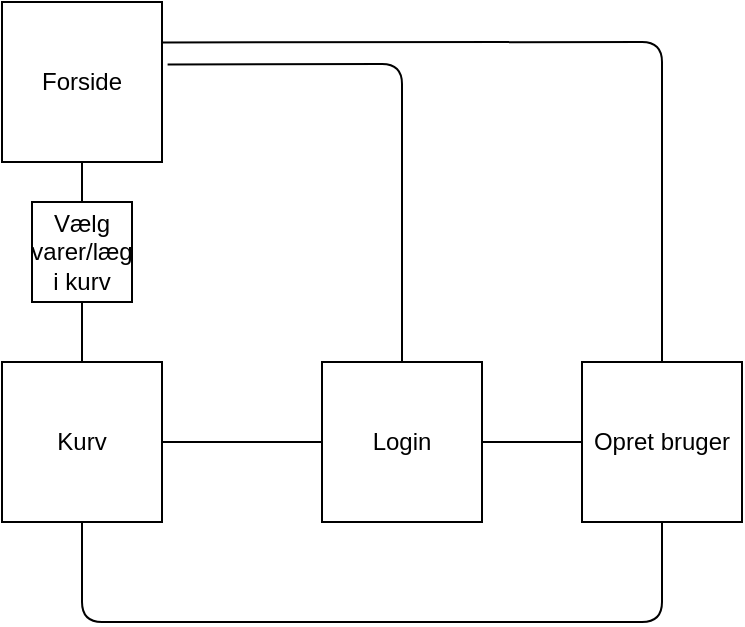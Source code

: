 <mxfile version="13.9.9" type="device"><diagram id="uw7m80_axPdObMQX4RFt" name="Side-1"><mxGraphModel dx="1038" dy="599" grid="1" gridSize="10" guides="1" tooltips="1" connect="1" arrows="1" fold="1" page="1" pageScale="1" pageWidth="827" pageHeight="1169" math="0" shadow="0"><root><mxCell id="0"/><mxCell id="1" parent="0"/><mxCell id="UpXUbFKc0_e3EX4TcMYC-1" value="Forside" style="whiteSpace=wrap;html=1;aspect=fixed;" parent="1" vertex="1"><mxGeometry x="340" y="110" width="80" height="80" as="geometry"/></mxCell><mxCell id="XJzarJuj7ngcvoN8BKkA-1" value="Login" style="whiteSpace=wrap;html=1;aspect=fixed;" parent="1" vertex="1"><mxGeometry x="500" y="290" width="80" height="80" as="geometry"/></mxCell><mxCell id="XJzarJuj7ngcvoN8BKkA-4" value="Kurv" style="whiteSpace=wrap;html=1;aspect=fixed;" parent="1" vertex="1"><mxGeometry x="340" y="290" width="80" height="80" as="geometry"/></mxCell><mxCell id="XJzarJuj7ngcvoN8BKkA-6" value="Opret bruger" style="whiteSpace=wrap;html=1;aspect=fixed;" parent="1" vertex="1"><mxGeometry x="630" y="290" width="80" height="80" as="geometry"/></mxCell><mxCell id="XJzarJuj7ngcvoN8BKkA-17" value="" style="endArrow=none;html=1;entryX=1.035;entryY=0.39;entryDx=0;entryDy=0;entryPerimeter=0;exitX=0.5;exitY=0;exitDx=0;exitDy=0;" parent="1" source="XJzarJuj7ngcvoN8BKkA-1" target="UpXUbFKc0_e3EX4TcMYC-1" edge="1"><mxGeometry width="50" height="50" relative="1" as="geometry"><mxPoint x="390" y="330" as="sourcePoint"/><mxPoint x="440" y="280" as="targetPoint"/><Array as="points"><mxPoint x="540" y="141"/></Array></mxGeometry></mxCell><mxCell id="XJzarJuj7ngcvoN8BKkA-18" value="" style="endArrow=none;html=1;entryX=1.035;entryY=0.39;entryDx=0;entryDy=0;entryPerimeter=0;exitX=0.5;exitY=0;exitDx=0;exitDy=0;" parent="1" source="XJzarJuj7ngcvoN8BKkA-6" edge="1"><mxGeometry width="50" height="50" relative="1" as="geometry"><mxPoint x="537.2" y="279" as="sourcePoint"/><mxPoint x="420.0" y="130.2" as="targetPoint"/><Array as="points"><mxPoint x="670" y="130"/></Array></mxGeometry></mxCell><mxCell id="EzPXoYdwH3LAL2BBrTwm-1" value="Vælg varer/læg i kurv" style="whiteSpace=wrap;html=1;aspect=fixed;" vertex="1" parent="1"><mxGeometry x="355" y="210" width="50" height="50" as="geometry"/></mxCell><mxCell id="EzPXoYdwH3LAL2BBrTwm-2" value="" style="endArrow=none;html=1;entryX=0.5;entryY=1;entryDx=0;entryDy=0;" edge="1" parent="1" target="UpXUbFKc0_e3EX4TcMYC-1"><mxGeometry width="50" height="50" relative="1" as="geometry"><mxPoint x="380" y="210" as="sourcePoint"/><mxPoint x="440" y="280" as="targetPoint"/></mxGeometry></mxCell><mxCell id="EzPXoYdwH3LAL2BBrTwm-3" value="" style="endArrow=none;html=1;entryX=0.5;entryY=1;entryDx=0;entryDy=0;" edge="1" parent="1" target="EzPXoYdwH3LAL2BBrTwm-1"><mxGeometry width="50" height="50" relative="1" as="geometry"><mxPoint x="380" y="290" as="sourcePoint"/><mxPoint x="440" y="280" as="targetPoint"/></mxGeometry></mxCell><mxCell id="EzPXoYdwH3LAL2BBrTwm-4" value="" style="endArrow=none;html=1;exitX=1;exitY=0.5;exitDx=0;exitDy=0;" edge="1" parent="1" source="XJzarJuj7ngcvoN8BKkA-4" target="XJzarJuj7ngcvoN8BKkA-1"><mxGeometry width="50" height="50" relative="1" as="geometry"><mxPoint x="430" y="330" as="sourcePoint"/><mxPoint x="440" y="280" as="targetPoint"/></mxGeometry></mxCell><mxCell id="EzPXoYdwH3LAL2BBrTwm-6" value="" style="endArrow=none;html=1;entryX=0.5;entryY=1;entryDx=0;entryDy=0;exitX=0.5;exitY=1;exitDx=0;exitDy=0;" edge="1" parent="1" source="XJzarJuj7ngcvoN8BKkA-4" target="XJzarJuj7ngcvoN8BKkA-6"><mxGeometry width="50" height="50" relative="1" as="geometry"><mxPoint x="390" y="330" as="sourcePoint"/><mxPoint x="440" y="280" as="targetPoint"/><Array as="points"><mxPoint x="380" y="420"/><mxPoint x="530" y="420"/><mxPoint x="670" y="420"/></Array></mxGeometry></mxCell><mxCell id="EzPXoYdwH3LAL2BBrTwm-7" value="" style="endArrow=none;html=1;entryX=0;entryY=0.5;entryDx=0;entryDy=0;exitX=1;exitY=0.5;exitDx=0;exitDy=0;" edge="1" parent="1" source="XJzarJuj7ngcvoN8BKkA-1" target="XJzarJuj7ngcvoN8BKkA-6"><mxGeometry width="50" height="50" relative="1" as="geometry"><mxPoint x="590" y="330" as="sourcePoint"/><mxPoint x="620" y="330" as="targetPoint"/></mxGeometry></mxCell></root></mxGraphModel></diagram></mxfile>